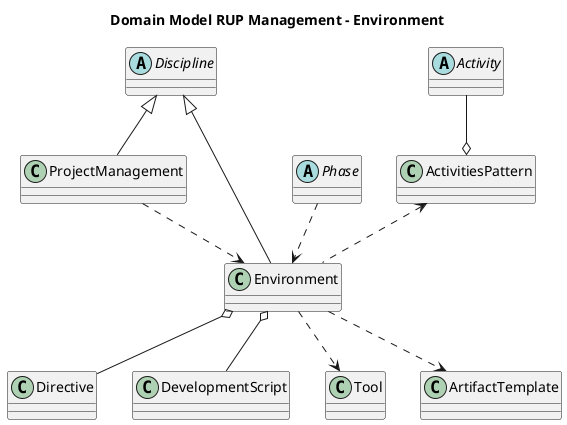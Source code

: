 @startuml
top to bottom direction
skinparam shadowing false
skinparam objectFontSize 18
scale max 1600 width
title Domain Model RUP Management - Environment
 
Abstract Class Discipline
Abstract Class Phase
Abstract Class Activity
Class ProjectManagement
Class Environment
Class Directive
Class DevelopmentScript
Class Tool
Class ActivitiesPattern
Class ArtifactTemplate

Discipline <|-- ProjectManagement
Discipline <|-- Environment
ProjectManagement ..> Environment  
Phase ..> Environment 
Environment o-- Directive    
Environment o-- DevelopmentScript 
Environment ..> Tool 
ActivitiesPattern <.. Environment
Environment ..> ArtifactTemplate
Activity --o ActivitiesPattern

@enduml
